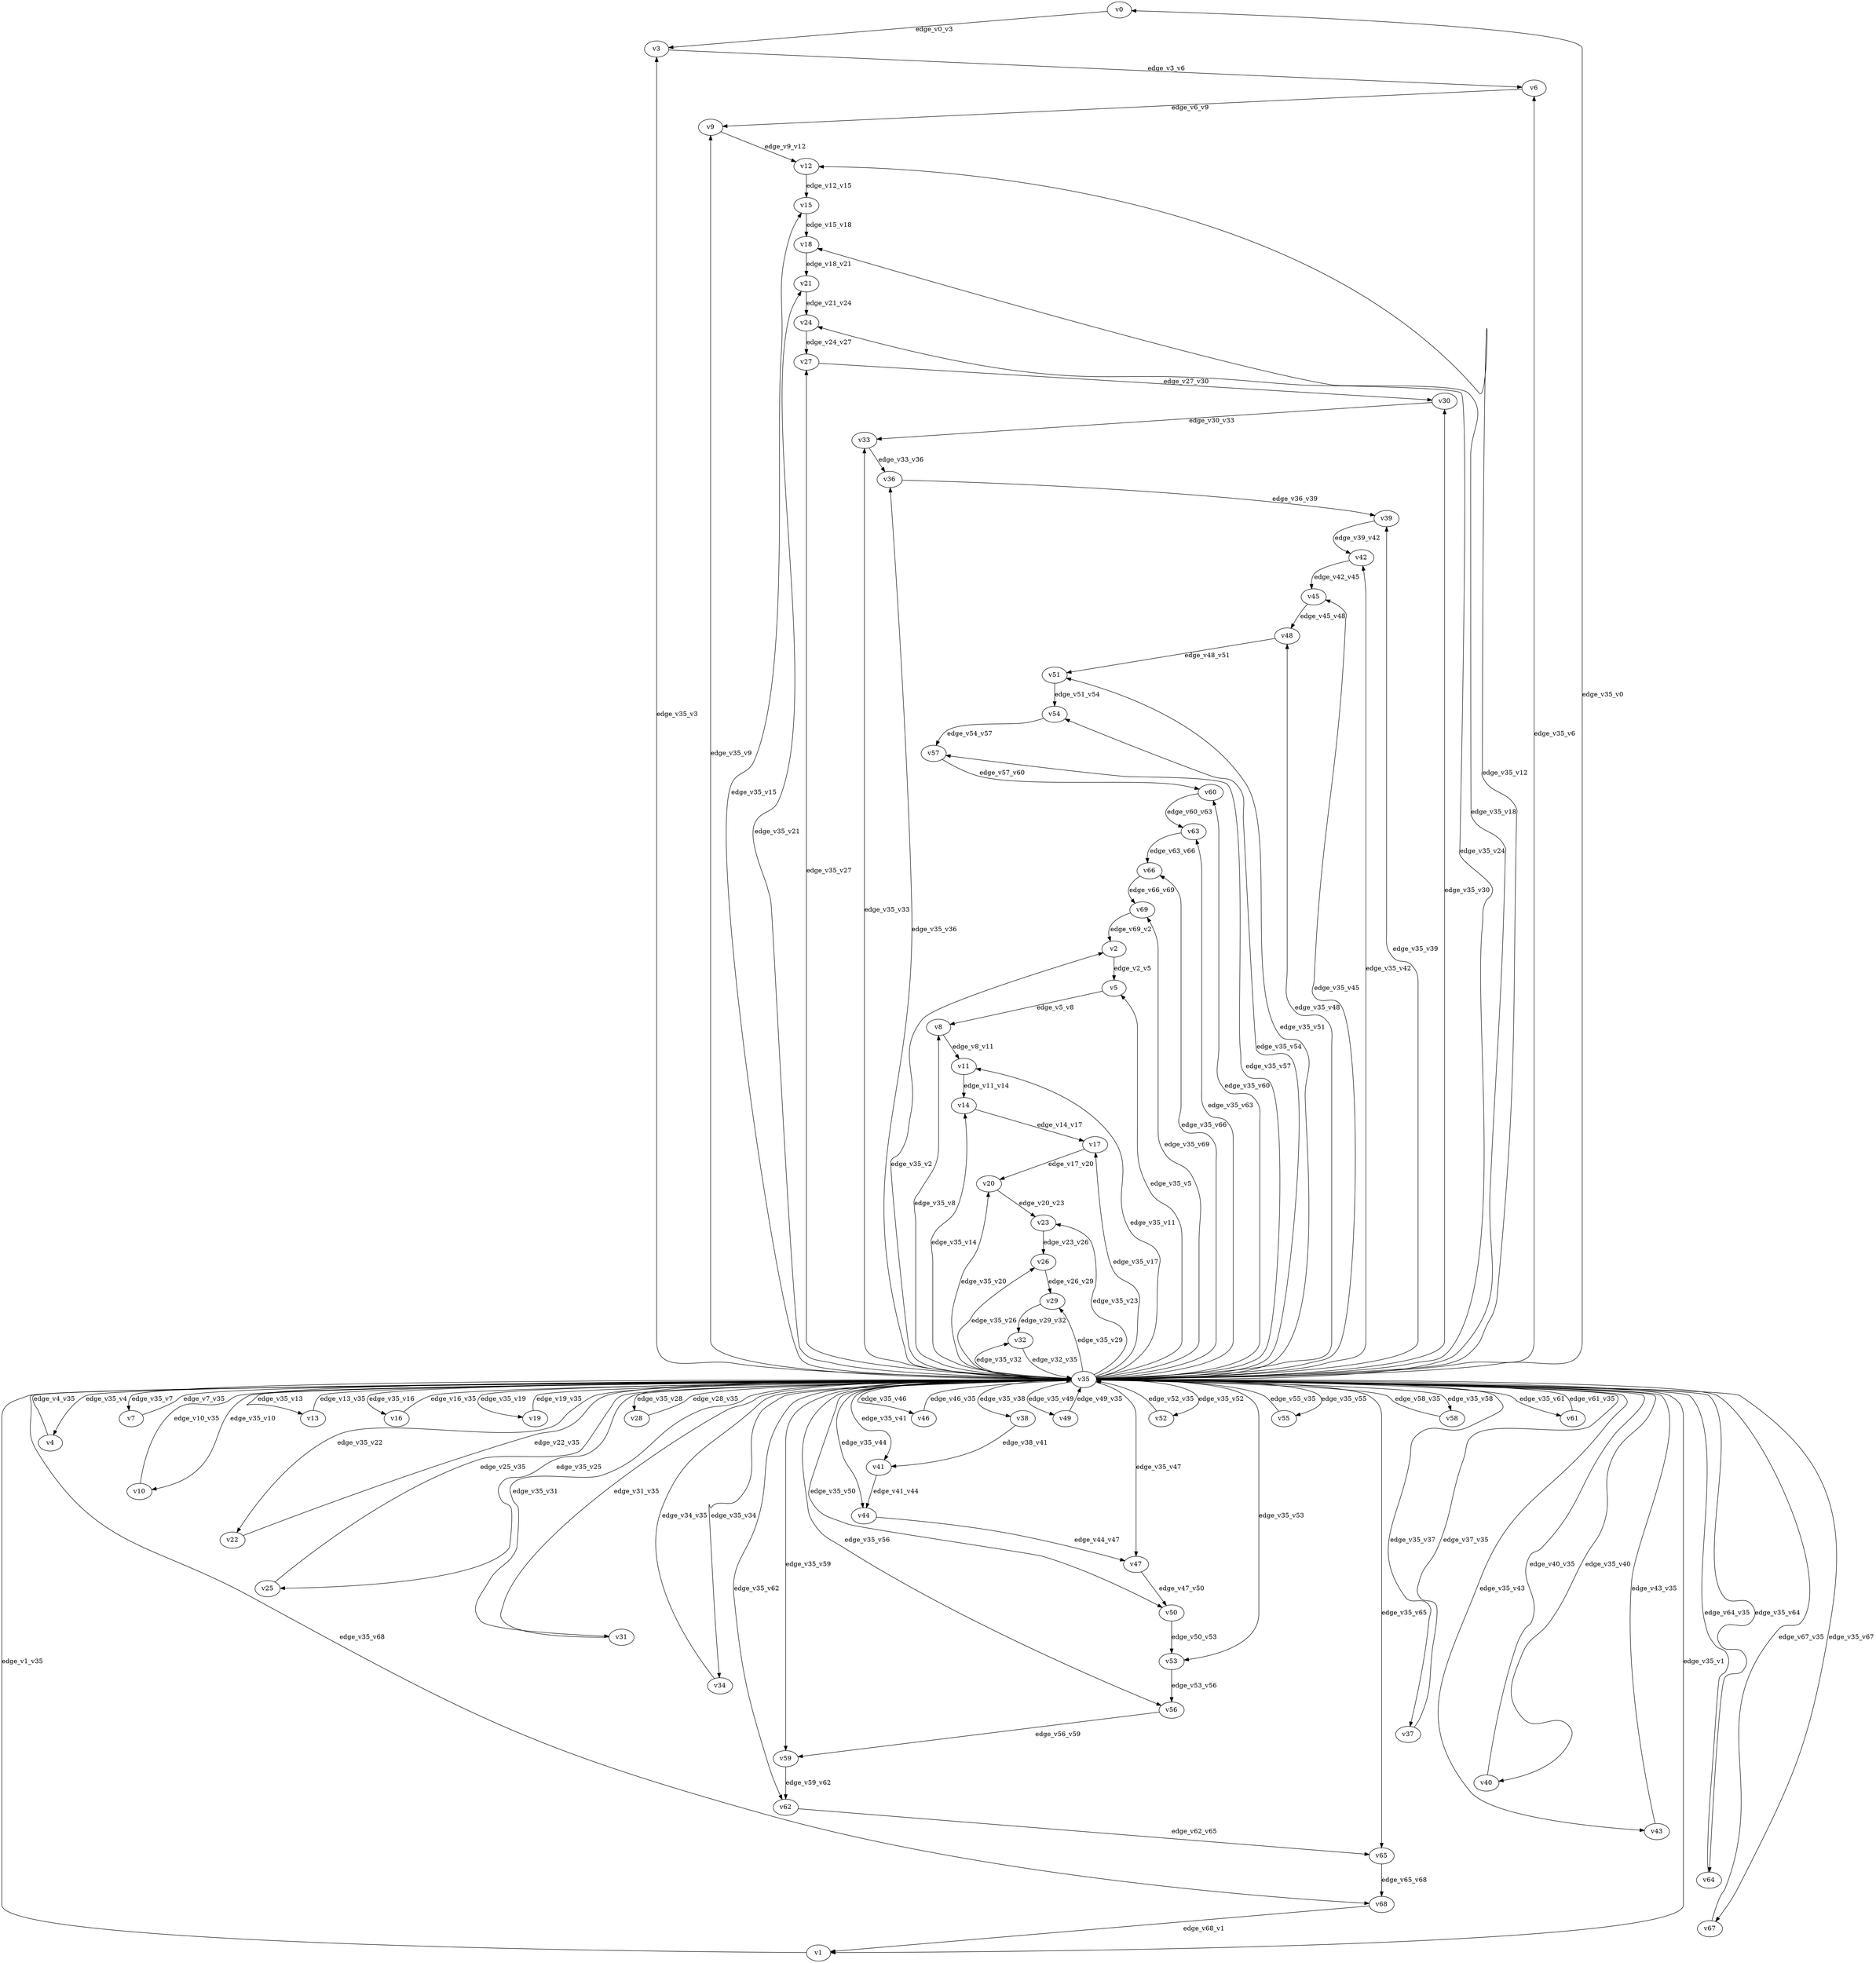 digraph test102 {
    // Discounted game test case
    // Vertex properties: name [player=X]
    // Edge properties: [weight=Y, discount=Z]

    v0 [name="v0", player=0];
    v1 [name="v1", player=1];
    v2 [name="v2", player=0];
    v3 [name="v3", player=1];
    v4 [name="v4", player=0];
    v5 [name="v5", player=1];
    v6 [name="v6", player=0];
    v7 [name="v7", player=1];
    v8 [name="v8", player=0];
    v9 [name="v9", player=1];
    v10 [name="v10", player=0];
    v11 [name="v11", player=1];
    v12 [name="v12", player=0];
    v13 [name="v13", player=1];
    v14 [name="v14", player=0];
    v15 [name="v15", player=1];
    v16 [name="v16", player=0];
    v17 [name="v17", player=1];
    v18 [name="v18", player=0];
    v19 [name="v19", player=1];
    v20 [name="v20", player=0];
    v21 [name="v21", player=1];
    v22 [name="v22", player=0];
    v23 [name="v23", player=1];
    v24 [name="v24", player=0];
    v25 [name="v25", player=1];
    v26 [name="v26", player=0];
    v27 [name="v27", player=1];
    v28 [name="v28", player=0];
    v29 [name="v29", player=1];
    v30 [name="v30", player=0];
    v31 [name="v31", player=1];
    v32 [name="v32", player=0];
    v33 [name="v33", player=1];
    v34 [name="v34", player=0];
    v35 [name="v35", player=0];
    v36 [name="v36", player=0];
    v37 [name="v37", player=1];
    v38 [name="v38", player=0];
    v39 [name="v39", player=1];
    v40 [name="v40", player=0];
    v41 [name="v41", player=1];
    v42 [name="v42", player=0];
    v43 [name="v43", player=1];
    v44 [name="v44", player=0];
    v45 [name="v45", player=1];
    v46 [name="v46", player=0];
    v47 [name="v47", player=1];
    v48 [name="v48", player=0];
    v49 [name="v49", player=1];
    v50 [name="v50", player=0];
    v51 [name="v51", player=1];
    v52 [name="v52", player=0];
    v53 [name="v53", player=1];
    v54 [name="v54", player=0];
    v55 [name="v55", player=1];
    v56 [name="v56", player=0];
    v57 [name="v57", player=1];
    v58 [name="v58", player=0];
    v59 [name="v59", player=1];
    v60 [name="v60", player=0];
    v61 [name="v61", player=1];
    v62 [name="v62", player=0];
    v63 [name="v63", player=1];
    v64 [name="v64", player=0];
    v65 [name="v65", player=1];
    v66 [name="v66", player=0];
    v67 [name="v67", player=1];
    v68 [name="v68", player=0];
    v69 [name="v69", player=1];

    v35 -> v0 [label="edge_v35_v0", weight=5.04, discount=0.291];
    v35 -> v1 [label="edge_v35_v1", weight=9.60, discount=0.291];
    v1 -> v35 [label="edge_v1_v35", weight=9.99, discount=0.291];
    v35 -> v2 [label="edge_v35_v2", weight=-2.74, discount=0.291];
    v35 -> v3 [label="edge_v35_v3", weight=6.11, discount=0.291];
    v35 -> v4 [label="edge_v35_v4", weight=-5.14, discount=0.291];
    v4 -> v35 [label="edge_v4_v35", weight=-6.40, discount=0.291];
    v35 -> v5 [label="edge_v35_v5", weight=3.47, discount=0.291];
    v35 -> v6 [label="edge_v35_v6", weight=5.24, discount=0.291];
    v35 -> v7 [label="edge_v35_v7", weight=5.72, discount=0.291];
    v7 -> v35 [label="edge_v7_v35", weight=3.54, discount=0.291];
    v35 -> v8 [label="edge_v35_v8", weight=6.70, discount=0.291];
    v35 -> v9 [label="edge_v35_v9", weight=7.40, discount=0.291];
    v35 -> v10 [label="edge_v35_v10", weight=-4.35, discount=0.291];
    v10 -> v35 [label="edge_v10_v35", weight=-2.82, discount=0.291];
    v35 -> v11 [label="edge_v35_v11", weight=-1.92, discount=0.291];
    v35 -> v12 [label="edge_v35_v12", weight=0.91, discount=0.291];
    v35 -> v13 [label="edge_v35_v13", weight=2.86, discount=0.291];
    v13 -> v35 [label="edge_v13_v35", weight=5.85, discount=0.291];
    v35 -> v14 [label="edge_v35_v14", weight=7.23, discount=0.291];
    v35 -> v15 [label="edge_v35_v15", weight=-4.70, discount=0.291];
    v35 -> v16 [label="edge_v35_v16", weight=4.11, discount=0.291];
    v16 -> v35 [label="edge_v16_v35", weight=4.44, discount=0.291];
    v35 -> v17 [label="edge_v35_v17", weight=6.17, discount=0.291];
    v35 -> v18 [label="edge_v35_v18", weight=-5.68, discount=0.291];
    v35 -> v19 [label="edge_v35_v19", weight=-0.27, discount=0.291];
    v19 -> v35 [label="edge_v19_v35", weight=1.19, discount=0.291];
    v35 -> v20 [label="edge_v35_v20", weight=8.70, discount=0.291];
    v35 -> v21 [label="edge_v35_v21", weight=-0.40, discount=0.291];
    v35 -> v22 [label="edge_v35_v22", weight=-5.67, discount=0.291];
    v22 -> v35 [label="edge_v22_v35", weight=-3.65, discount=0.291];
    v35 -> v23 [label="edge_v35_v23", weight=-3.70, discount=0.291];
    v35 -> v24 [label="edge_v35_v24", weight=0.99, discount=0.291];
    v35 -> v25 [label="edge_v35_v25", weight=-1.12, discount=0.291];
    v25 -> v35 [label="edge_v25_v35", weight=-1.19, discount=0.291];
    v35 -> v26 [label="edge_v35_v26", weight=-0.24, discount=0.291];
    v35 -> v27 [label="edge_v35_v27", weight=8.26, discount=0.291];
    v35 -> v28 [label="edge_v35_v28", weight=5.48, discount=0.291];
    v28 -> v35 [label="edge_v28_v35", weight=3.18, discount=0.291];
    v35 -> v29 [label="edge_v35_v29", weight=9.40, discount=0.291];
    v35 -> v30 [label="edge_v35_v30", weight=5.19, discount=0.291];
    v35 -> v31 [label="edge_v35_v31", weight=-5.70, discount=0.291];
    v31 -> v35 [label="edge_v31_v35", weight=-6.46, discount=0.291];
    v35 -> v32 [label="edge_v35_v32", weight=7.64, discount=0.291];
    v35 -> v33 [label="edge_v35_v33", weight=8.00, discount=0.291];
    v35 -> v34 [label="edge_v35_v34", weight=-3.68, discount=0.291];
    v34 -> v35 [label="edge_v34_v35", weight=-5.68, discount=0.291];
    v35 -> v36 [label="edge_v35_v36", weight=-3.59, discount=0.291];
    v35 -> v37 [label="edge_v35_v37", weight=-0.82, discount=0.291];
    v37 -> v35 [label="edge_v37_v35", weight=-2.52, discount=0.291];
    v35 -> v38 [label="edge_v35_v38", weight=-0.62, discount=0.291];
    v35 -> v39 [label="edge_v35_v39", weight=1.00, discount=0.291];
    v35 -> v40 [label="edge_v35_v40", weight=-0.59, discount=0.291];
    v40 -> v35 [label="edge_v40_v35", weight=-3.51, discount=0.291];
    v35 -> v41 [label="edge_v35_v41", weight=-1.27, discount=0.291];
    v35 -> v42 [label="edge_v35_v42", weight=9.48, discount=0.291];
    v35 -> v43 [label="edge_v35_v43", weight=-0.06, discount=0.291];
    v43 -> v35 [label="edge_v43_v35", weight=0.56, discount=0.291];
    v35 -> v44 [label="edge_v35_v44", weight=7.42, discount=0.291];
    v35 -> v45 [label="edge_v35_v45", weight=-3.04, discount=0.291];
    v35 -> v46 [label="edge_v35_v46", weight=3.43, discount=0.291];
    v46 -> v35 [label="edge_v46_v35", weight=5.28, discount=0.291];
    v35 -> v47 [label="edge_v35_v47", weight=7.01, discount=0.291];
    v35 -> v48 [label="edge_v35_v48", weight=6.39, discount=0.291];
    v35 -> v49 [label="edge_v35_v49", weight=8.44, discount=0.291];
    v49 -> v35 [label="edge_v49_v35", weight=8.88, discount=0.291];
    v35 -> v50 [label="edge_v35_v50", weight=-5.91, discount=0.291];
    v35 -> v51 [label="edge_v35_v51", weight=-0.35, discount=0.291];
    v35 -> v52 [label="edge_v35_v52", weight=3.94, discount=0.291];
    v52 -> v35 [label="edge_v52_v35", weight=5.19, discount=0.291];
    v35 -> v53 [label="edge_v35_v53", weight=4.57, discount=0.291];
    v35 -> v54 [label="edge_v35_v54", weight=-1.76, discount=0.291];
    v35 -> v55 [label="edge_v35_v55", weight=3.70, discount=0.291];
    v55 -> v35 [label="edge_v55_v35", weight=5.26, discount=0.291];
    v35 -> v56 [label="edge_v35_v56", weight=-3.05, discount=0.291];
    v35 -> v57 [label="edge_v35_v57", weight=-5.39, discount=0.291];
    v35 -> v58 [label="edge_v35_v58", weight=6.19, discount=0.291];
    v58 -> v35 [label="edge_v58_v35", weight=3.34, discount=0.291];
    v35 -> v59 [label="edge_v35_v59", weight=8.48, discount=0.291];
    v35 -> v60 [label="edge_v35_v60", weight=2.47, discount=0.291];
    v35 -> v61 [label="edge_v35_v61", weight=9.48, discount=0.291];
    v61 -> v35 [label="edge_v61_v35", weight=10.20, discount=0.291];
    v35 -> v62 [label="edge_v35_v62", weight=-1.89, discount=0.291];
    v35 -> v63 [label="edge_v35_v63", weight=8.33, discount=0.291];
    v35 -> v64 [label="edge_v35_v64", weight=-1.45, discount=0.291];
    v64 -> v35 [label="edge_v64_v35", weight=-3.46, discount=0.291];
    v35 -> v65 [label="edge_v35_v65", weight=1.63, discount=0.291];
    v35 -> v66 [label="edge_v35_v66", weight=2.65, discount=0.291];
    v35 -> v67 [label="edge_v35_v67", weight=-4.82, discount=0.291];
    v67 -> v35 [label="edge_v67_v35", weight=-6.42, discount=0.291];
    v35 -> v68 [label="edge_v35_v68", weight=-3.79, discount=0.291];
    v35 -> v69 [label="edge_v35_v69", weight=3.83, discount=0.291];
    v0 -> v3 [label="edge_v0_v3", weight=5.37, discount=0.291];
    v2 -> v5 [label="edge_v2_v5", weight=5.65, discount=0.291];
    v3 -> v6 [label="edge_v3_v6", weight=0.84, discount=0.291];
    v5 -> v8 [label="edge_v5_v8", weight=-2.90, discount=0.291];
    v6 -> v9 [label="edge_v6_v9", weight=-2.90, discount=0.291];
    v8 -> v11 [label="edge_v8_v11", weight=5.89, discount=0.291];
    v9 -> v12 [label="edge_v9_v12", weight=0.96, discount=0.291];
    v11 -> v14 [label="edge_v11_v14", weight=6.93, discount=0.291];
    v12 -> v15 [label="edge_v12_v15", weight=3.05, discount=0.291];
    v14 -> v17 [label="edge_v14_v17", weight=3.45, discount=0.291];
    v15 -> v18 [label="edge_v15_v18", weight=1.35, discount=0.291];
    v17 -> v20 [label="edge_v17_v20", weight=-0.17, discount=0.291];
    v18 -> v21 [label="edge_v18_v21", weight=1.08, discount=0.291];
    v20 -> v23 [label="edge_v20_v23", weight=-1.27, discount=0.291];
    v21 -> v24 [label="edge_v21_v24", weight=5.24, discount=0.291];
    v23 -> v26 [label="edge_v23_v26", weight=5.55, discount=0.291];
    v24 -> v27 [label="edge_v24_v27", weight=1.83, discount=0.291];
    v26 -> v29 [label="edge_v26_v29", weight=3.04, discount=0.291];
    v27 -> v30 [label="edge_v27_v30", weight=1.48, discount=0.291];
    v29 -> v32 [label="edge_v29_v32", weight=6.33, discount=0.291];
    v30 -> v33 [label="edge_v30_v33", weight=-2.76, discount=0.291];
    v32 -> v35 [label="edge_v32_v35", weight=2.61, discount=0.291];
    v33 -> v36 [label="edge_v33_v36", weight=2.37, discount=0.291];
    v36 -> v39 [label="edge_v36_v39", weight=-0.72, discount=0.291];
    v38 -> v41 [label="edge_v38_v41", weight=0.03, discount=0.291];
    v39 -> v42 [label="edge_v39_v42", weight=-2.41, discount=0.291];
    v41 -> v44 [label="edge_v41_v44", weight=3.89, discount=0.291];
    v42 -> v45 [label="edge_v42_v45", weight=6.99, discount=0.291];
    v44 -> v47 [label="edge_v44_v47", weight=0.22, discount=0.291];
    v45 -> v48 [label="edge_v45_v48", weight=-1.93, discount=0.291];
    v47 -> v50 [label="edge_v47_v50", weight=-2.30, discount=0.291];
    v48 -> v51 [label="edge_v48_v51", weight=-2.22, discount=0.291];
    v50 -> v53 [label="edge_v50_v53", weight=3.40, discount=0.291];
    v51 -> v54 [label="edge_v51_v54", weight=5.74, discount=0.291];
    v53 -> v56 [label="edge_v53_v56", weight=6.22, discount=0.291];
    v54 -> v57 [label="edge_v54_v57", weight=-0.86, discount=0.291];
    v56 -> v59 [label="edge_v56_v59", weight=4.87, discount=0.291];
    v57 -> v60 [label="edge_v57_v60", weight=-2.52, discount=0.291];
    v59 -> v62 [label="edge_v59_v62", weight=4.74, discount=0.291];
    v60 -> v63 [label="edge_v60_v63", weight=-1.66, discount=0.291];
    v62 -> v65 [label="edge_v62_v65", weight=0.36, discount=0.291];
    v63 -> v66 [label="edge_v63_v66", weight=2.43, discount=0.291];
    v65 -> v68 [label="edge_v65_v68", weight=5.33, discount=0.291];
    v66 -> v69 [label="edge_v66_v69", weight=3.08, discount=0.291];
    v68 -> v1 [label="edge_v68_v1", weight=-1.58, discount=0.291];
    v69 -> v2 [label="edge_v69_v2", weight=0.46, discount=0.291];
}
